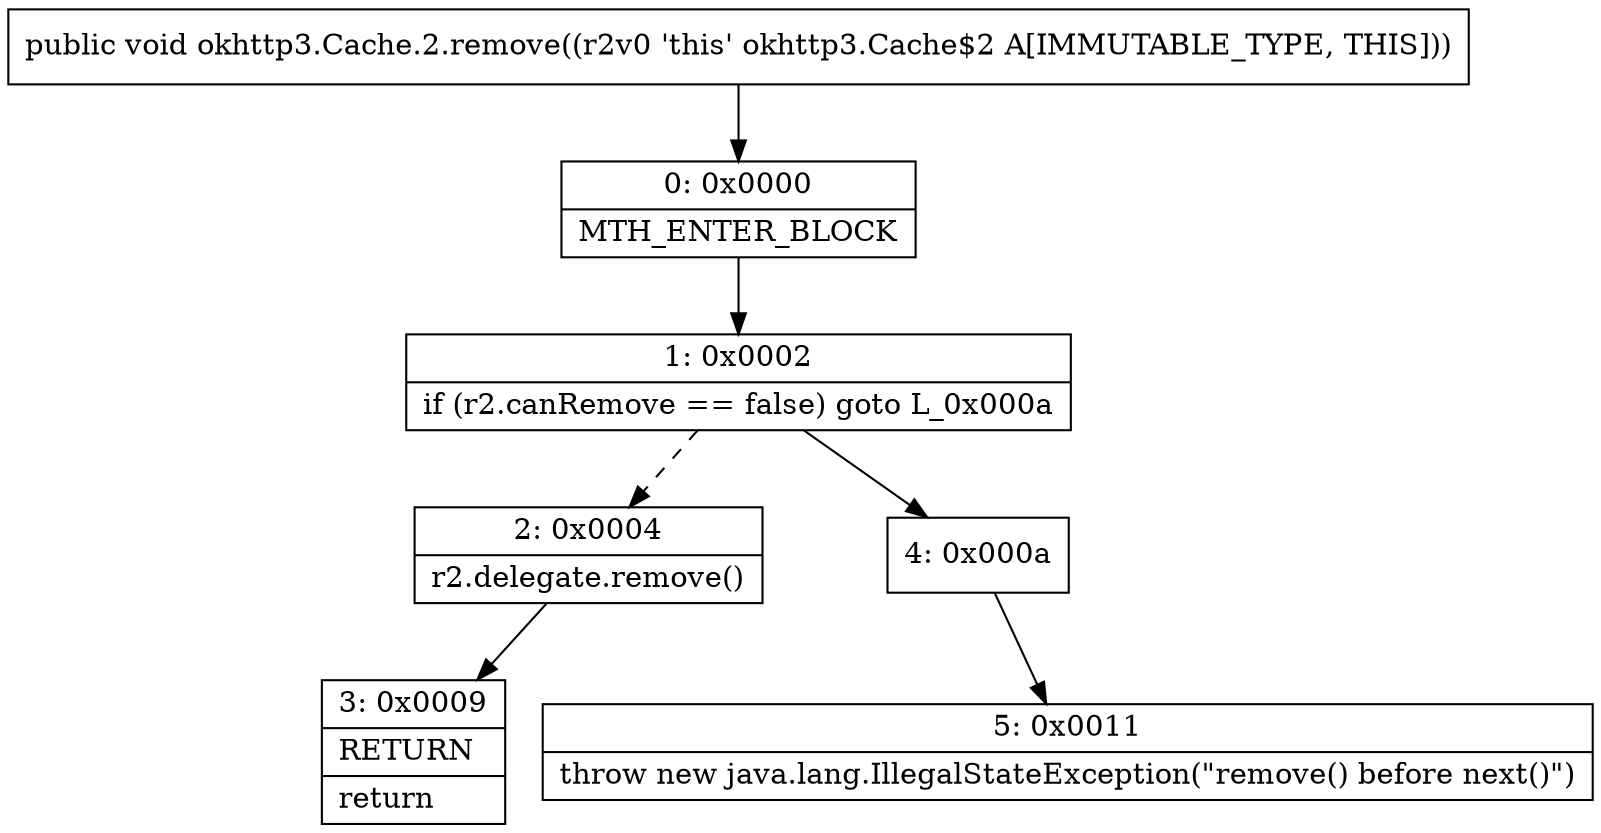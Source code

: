 digraph "CFG forokhttp3.Cache.2.remove()V" {
Node_0 [shape=record,label="{0\:\ 0x0000|MTH_ENTER_BLOCK\l}"];
Node_1 [shape=record,label="{1\:\ 0x0002|if (r2.canRemove == false) goto L_0x000a\l}"];
Node_2 [shape=record,label="{2\:\ 0x0004|r2.delegate.remove()\l}"];
Node_3 [shape=record,label="{3\:\ 0x0009|RETURN\l|return\l}"];
Node_4 [shape=record,label="{4\:\ 0x000a}"];
Node_5 [shape=record,label="{5\:\ 0x0011|throw new java.lang.IllegalStateException(\"remove() before next()\")\l}"];
MethodNode[shape=record,label="{public void okhttp3.Cache.2.remove((r2v0 'this' okhttp3.Cache$2 A[IMMUTABLE_TYPE, THIS])) }"];
MethodNode -> Node_0;
Node_0 -> Node_1;
Node_1 -> Node_2[style=dashed];
Node_1 -> Node_4;
Node_2 -> Node_3;
Node_4 -> Node_5;
}

